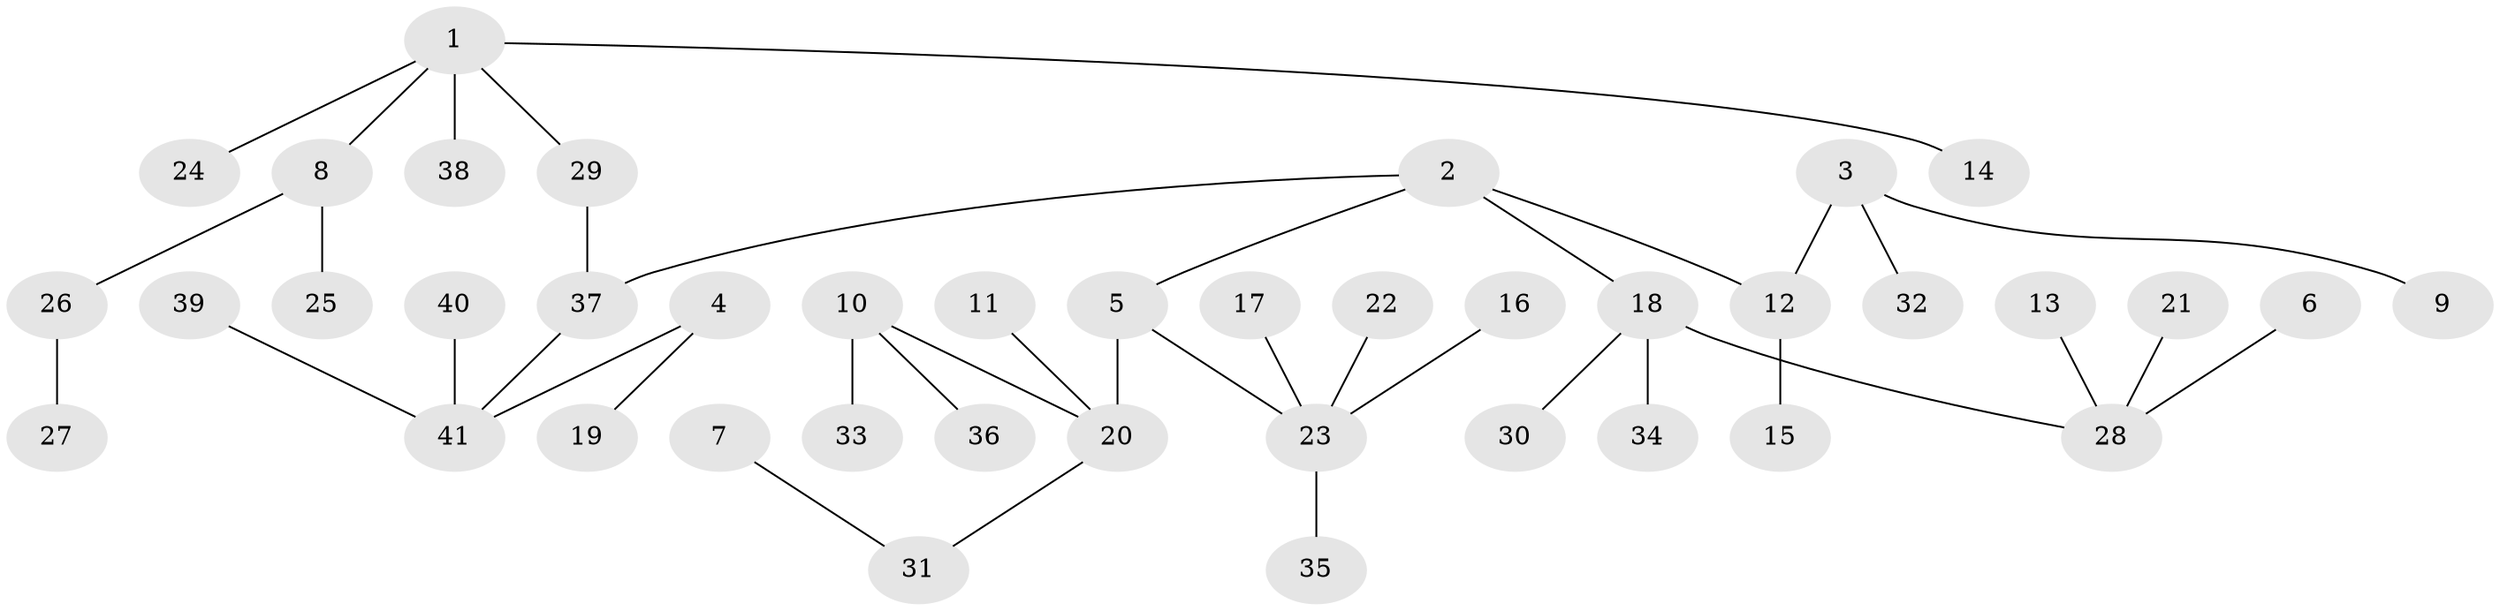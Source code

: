 // original degree distribution, {5: 0.09876543209876543, 6: 0.024691358024691357, 4: 0.024691358024691357, 1: 0.5555555555555556, 3: 0.08641975308641975, 2: 0.20987654320987653}
// Generated by graph-tools (version 1.1) at 2025/02/03/09/25 03:02:28]
// undirected, 41 vertices, 40 edges
graph export_dot {
graph [start="1"]
  node [color=gray90,style=filled];
  1;
  2;
  3;
  4;
  5;
  6;
  7;
  8;
  9;
  10;
  11;
  12;
  13;
  14;
  15;
  16;
  17;
  18;
  19;
  20;
  21;
  22;
  23;
  24;
  25;
  26;
  27;
  28;
  29;
  30;
  31;
  32;
  33;
  34;
  35;
  36;
  37;
  38;
  39;
  40;
  41;
  1 -- 8 [weight=1.0];
  1 -- 14 [weight=1.0];
  1 -- 24 [weight=1.0];
  1 -- 29 [weight=1.0];
  1 -- 38 [weight=1.0];
  2 -- 5 [weight=1.0];
  2 -- 12 [weight=1.0];
  2 -- 18 [weight=1.0];
  2 -- 37 [weight=1.0];
  3 -- 9 [weight=1.0];
  3 -- 12 [weight=1.0];
  3 -- 32 [weight=1.0];
  4 -- 19 [weight=1.0];
  4 -- 41 [weight=1.0];
  5 -- 20 [weight=1.0];
  5 -- 23 [weight=1.0];
  6 -- 28 [weight=1.0];
  7 -- 31 [weight=1.0];
  8 -- 25 [weight=1.0];
  8 -- 26 [weight=1.0];
  10 -- 20 [weight=1.0];
  10 -- 33 [weight=1.0];
  10 -- 36 [weight=1.0];
  11 -- 20 [weight=1.0];
  12 -- 15 [weight=1.0];
  13 -- 28 [weight=1.0];
  16 -- 23 [weight=1.0];
  17 -- 23 [weight=1.0];
  18 -- 28 [weight=1.0];
  18 -- 30 [weight=1.0];
  18 -- 34 [weight=1.0];
  20 -- 31 [weight=1.0];
  21 -- 28 [weight=1.0];
  22 -- 23 [weight=1.0];
  23 -- 35 [weight=1.0];
  26 -- 27 [weight=1.0];
  29 -- 37 [weight=1.0];
  37 -- 41 [weight=1.0];
  39 -- 41 [weight=1.0];
  40 -- 41 [weight=1.0];
}
